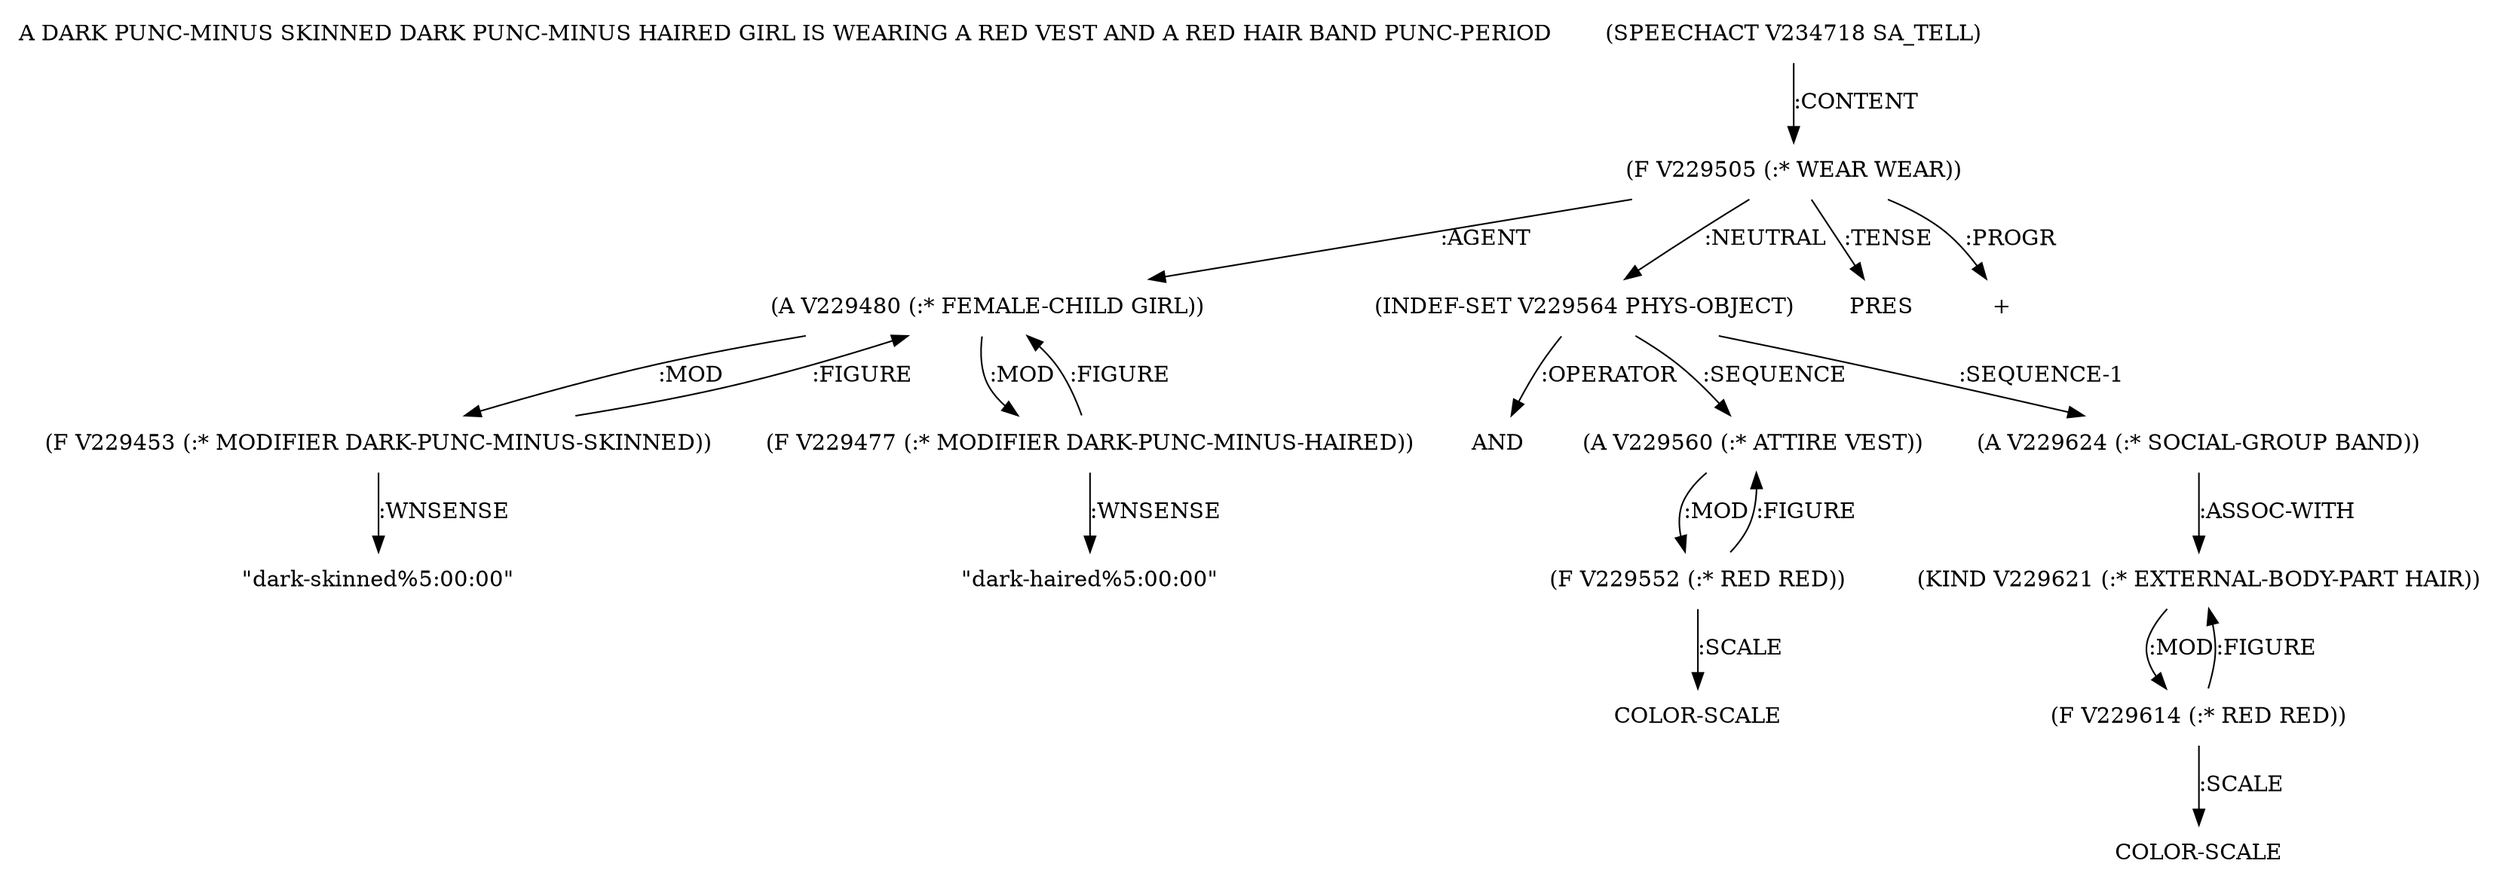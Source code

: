 digraph Terms {
  node [shape=none]
  "A DARK PUNC-MINUS SKINNED DARK PUNC-MINUS HAIRED GIRL IS WEARING A RED VEST AND A RED HAIR BAND PUNC-PERIOD"
  "V234718" [label="(SPEECHACT V234718 SA_TELL)"]
  "V234718" -> "V229505" [label=":CONTENT"]
  "V229505" [label="(F V229505 (:* WEAR WEAR))"]
  "V229505" -> "V229480" [label=":AGENT"]
  "V229505" -> "V229564" [label=":NEUTRAL"]
  "V229505" -> "NT241992" [label=":TENSE"]
  "NT241992" [label="PRES"]
  "V229505" -> "NT241993" [label=":PROGR"]
  "NT241993" [label="+"]
  "V229480" [label="(A V229480 (:* FEMALE-CHILD GIRL))"]
  "V229480" -> "V229453" [label=":MOD"]
  "V229480" -> "V229477" [label=":MOD"]
  "V229453" [label="(F V229453 (:* MODIFIER DARK-PUNC-MINUS-SKINNED))"]
  "V229453" -> "V229480" [label=":FIGURE"]
  "V229453" -> "NT241994" [label=":WNSENSE"]
  "NT241994" [label="\"dark-skinned%5:00:00\""]
  "V229477" [label="(F V229477 (:* MODIFIER DARK-PUNC-MINUS-HAIRED))"]
  "V229477" -> "V229480" [label=":FIGURE"]
  "V229477" -> "NT241995" [label=":WNSENSE"]
  "NT241995" [label="\"dark-haired%5:00:00\""]
  "V229564" [label="(INDEF-SET V229564 PHYS-OBJECT)"]
  "V229564" -> "NT241996" [label=":OPERATOR"]
  "NT241996" [label="AND"]
  "V229564" -> "V229560" [label=":SEQUENCE"]
  "V229564" -> "V229624" [label=":SEQUENCE-1"]
  "V229560" [label="(A V229560 (:* ATTIRE VEST))"]
  "V229560" -> "V229552" [label=":MOD"]
  "V229552" [label="(F V229552 (:* RED RED))"]
  "V229552" -> "V229560" [label=":FIGURE"]
  "V229552" -> "NT241997" [label=":SCALE"]
  "NT241997" [label="COLOR-SCALE"]
  "V229624" [label="(A V229624 (:* SOCIAL-GROUP BAND))"]
  "V229624" -> "V229621" [label=":ASSOC-WITH"]
  "V229621" [label="(KIND V229621 (:* EXTERNAL-BODY-PART HAIR))"]
  "V229621" -> "V229614" [label=":MOD"]
  "V229614" [label="(F V229614 (:* RED RED))"]
  "V229614" -> "V229621" [label=":FIGURE"]
  "V229614" -> "NT241998" [label=":SCALE"]
  "NT241998" [label="COLOR-SCALE"]
}
